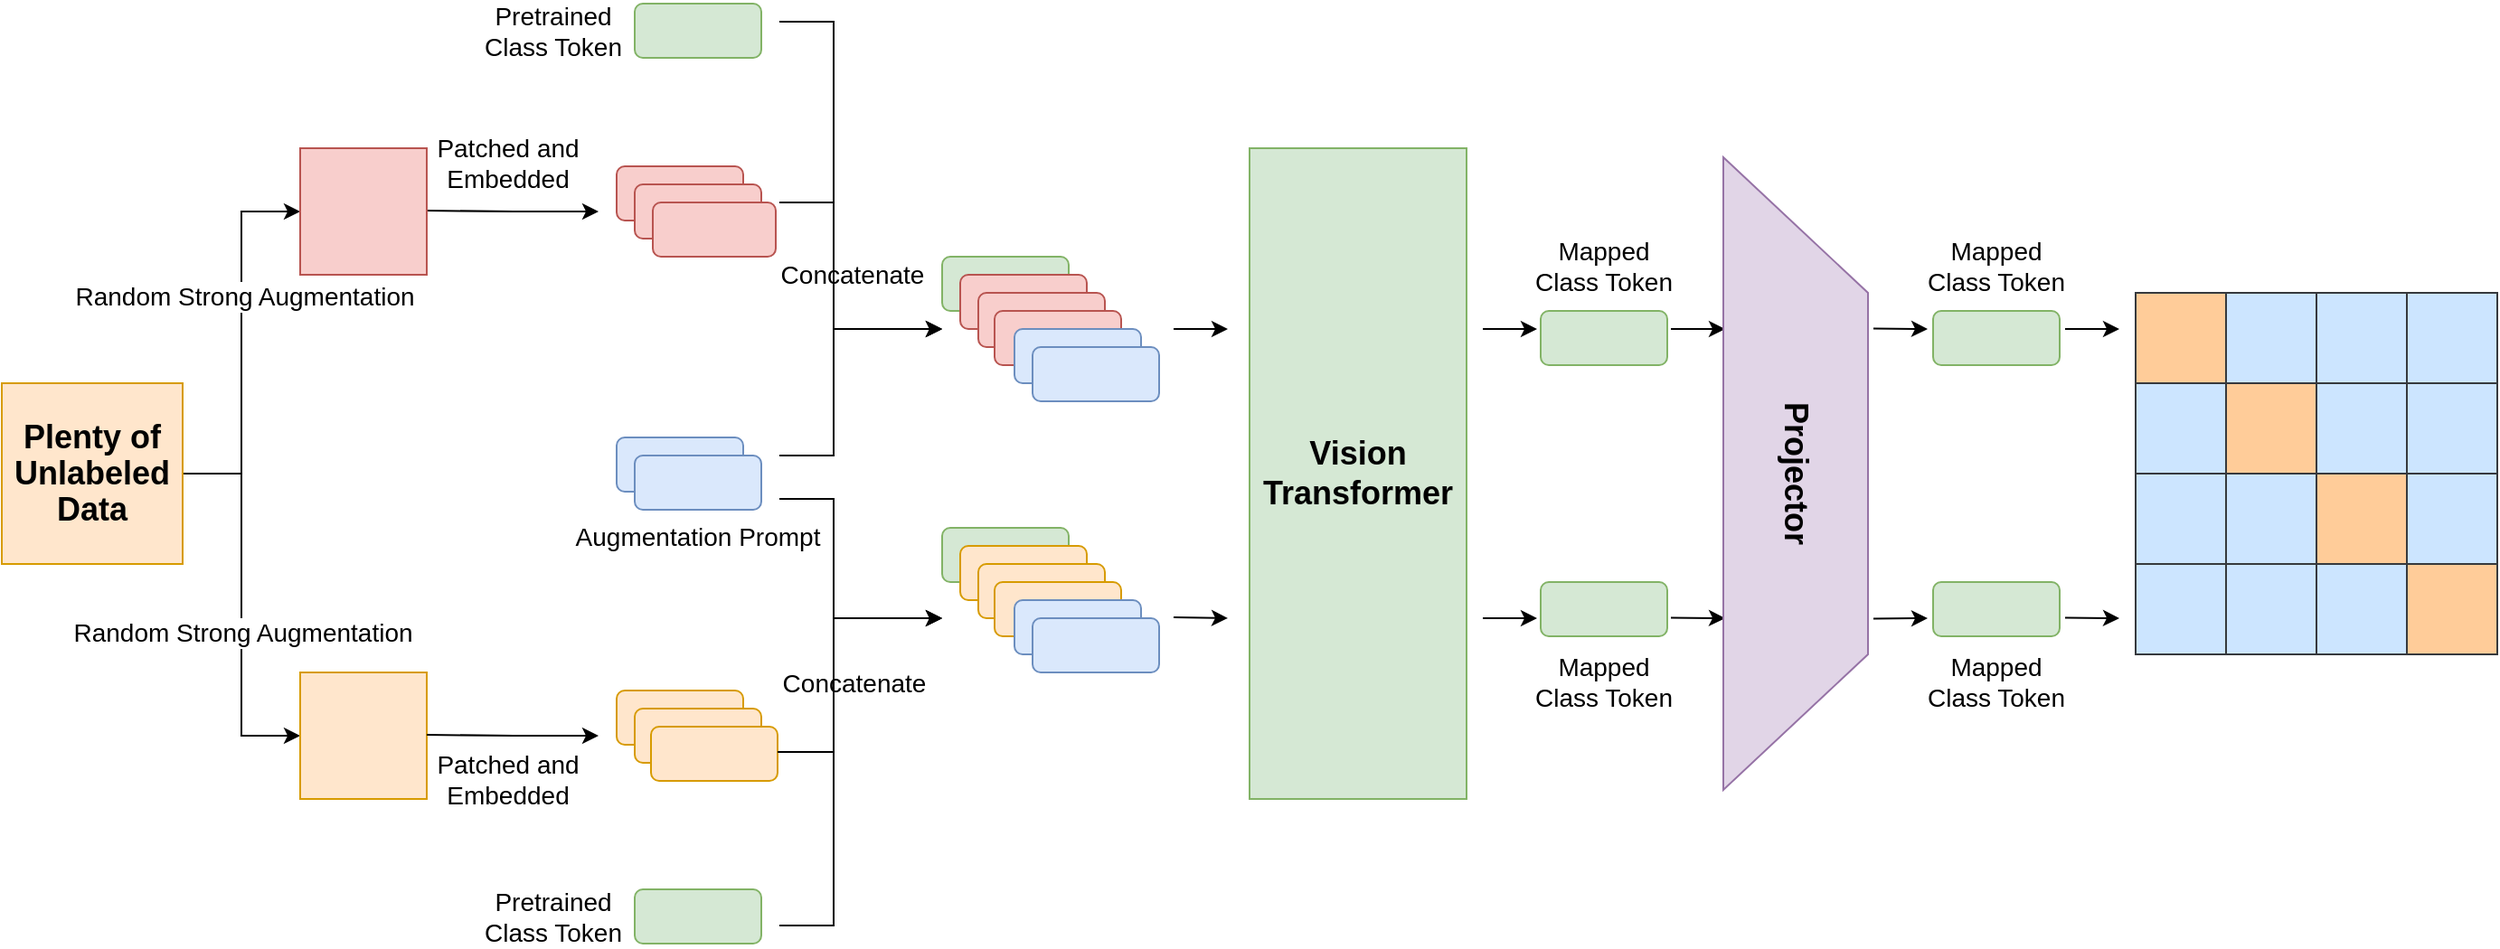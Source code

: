 <mxfile version="24.7.6">
  <diagram name="第 1 页" id="hbjMxxCAED7JAQasoX7D">
    <mxGraphModel dx="1011" dy="664" grid="1" gridSize="10" guides="1" tooltips="1" connect="1" arrows="1" fold="1" page="1" pageScale="1" pageWidth="827" pageHeight="1169" math="0" shadow="0">
      <root>
        <mxCell id="0" />
        <mxCell id="1" parent="0" />
        <mxCell id="-JA800IVU4irEzKhAgy7-30" value="&lt;font face=&quot;Helvetica&quot; style=&quot;font-size: 14px;&quot;&gt;Augmentation Prompt&lt;/font&gt;" style="text;html=1;align=center;verticalAlign=middle;whiteSpace=wrap;rounded=0;" vertex="1" parent="1">
          <mxGeometry x="275" y="320" width="240" height="30" as="geometry" />
        </mxCell>
        <mxCell id="-JA800IVU4irEzKhAgy7-36" value="&lt;font style=&quot;font-size: 18px;&quot;&gt;&lt;b&gt;Vision Transformer&lt;/b&gt;&lt;/font&gt;" style="rounded=0;whiteSpace=wrap;html=1;fillColor=#d5e8d4;strokeColor=#82b366;" vertex="1" parent="1">
          <mxGeometry x="700" y="120" width="120" height="360" as="geometry" />
        </mxCell>
        <mxCell id="-JA800IVU4irEzKhAgy7-44" style="edgeStyle=orthogonalEdgeStyle;rounded=0;orthogonalLoop=1;jettySize=auto;html=1;exitX=1;exitY=0.5;exitDx=0;exitDy=0;entryX=0;entryY=0.5;entryDx=0;entryDy=0;" edge="1" parent="1" source="-JA800IVU4irEzKhAgy7-37" target="-JA800IVU4irEzKhAgy7-40">
          <mxGeometry relative="1" as="geometry" />
        </mxCell>
        <mxCell id="-JA800IVU4irEzKhAgy7-46" value="&lt;font style=&quot;font-size: 14px;&quot;&gt;Random Strong Augmentation&lt;/font&gt;" style="edgeLabel;html=1;align=center;verticalAlign=middle;resizable=0;points=[];" vertex="1" connectable="0" parent="-JA800IVU4irEzKhAgy7-44">
          <mxGeometry x="0.245" relative="1" as="geometry">
            <mxPoint x="1" as="offset" />
          </mxGeometry>
        </mxCell>
        <mxCell id="-JA800IVU4irEzKhAgy7-45" style="edgeStyle=orthogonalEdgeStyle;rounded=0;orthogonalLoop=1;jettySize=auto;html=1;exitX=1;exitY=0.5;exitDx=0;exitDy=0;entryX=0;entryY=0.5;entryDx=0;entryDy=0;" edge="1" parent="1" source="-JA800IVU4irEzKhAgy7-37" target="-JA800IVU4irEzKhAgy7-39">
          <mxGeometry relative="1" as="geometry" />
        </mxCell>
        <mxCell id="-JA800IVU4irEzKhAgy7-47" value="&lt;font style=&quot;font-size: 14px;&quot;&gt;Random Strong Augmentation&lt;/font&gt;" style="edgeLabel;html=1;align=center;verticalAlign=middle;resizable=0;points=[];" vertex="1" connectable="0" parent="-JA800IVU4irEzKhAgy7-45">
          <mxGeometry x="-0.073" relative="1" as="geometry">
            <mxPoint y="23" as="offset" />
          </mxGeometry>
        </mxCell>
        <mxCell id="-JA800IVU4irEzKhAgy7-37" value="&lt;p style=&quot;line-height: 150%;&quot;&gt;&lt;font style=&quot;font-size: 18px;&quot;&gt;&lt;b&gt;Plenty of Unlabeled Data&lt;/b&gt;&lt;/font&gt;&lt;/p&gt;" style="whiteSpace=wrap;html=1;aspect=fixed;fillColor=#ffe6cc;strokeColor=#d79b00;flipV=0;" vertex="1" parent="1">
          <mxGeometry x="10" y="250" width="100" height="100" as="geometry" />
        </mxCell>
        <mxCell id="-JA800IVU4irEzKhAgy7-39" value="" style="whiteSpace=wrap;html=1;aspect=fixed;fillColor=#ffe6cc;strokeColor=#d79b00;flipV=0;" vertex="1" parent="1">
          <mxGeometry x="175" y="410" width="70" height="70" as="geometry" />
        </mxCell>
        <mxCell id="-JA800IVU4irEzKhAgy7-51" style="edgeStyle=orthogonalEdgeStyle;rounded=0;orthogonalLoop=1;jettySize=auto;html=1;exitX=1;exitY=0.5;exitDx=0;exitDy=0;" edge="1" parent="1">
          <mxGeometry relative="1" as="geometry">
            <mxPoint x="340" y="155" as="targetPoint" />
            <mxPoint x="245" y="154.5" as="sourcePoint" />
          </mxGeometry>
        </mxCell>
        <mxCell id="-JA800IVU4irEzKhAgy7-40" value="" style="whiteSpace=wrap;html=1;aspect=fixed;fillColor=#f8cecc;strokeColor=#b85450;flipV=0;" vertex="1" parent="1">
          <mxGeometry x="175" y="120" width="70" height="70" as="geometry" />
        </mxCell>
        <mxCell id="-JA800IVU4irEzKhAgy7-53" value="&lt;font style=&quot;font-size: 14px;&quot;&gt;Patched and Embedded&lt;/font&gt;" style="text;html=1;align=center;verticalAlign=middle;whiteSpace=wrap;rounded=0;" vertex="1" parent="1">
          <mxGeometry x="245" y="113" width="90" height="30" as="geometry" />
        </mxCell>
        <mxCell id="-JA800IVU4irEzKhAgy7-54" style="edgeStyle=orthogonalEdgeStyle;rounded=0;orthogonalLoop=1;jettySize=auto;html=1;exitX=1;exitY=0.5;exitDx=0;exitDy=0;" edge="1" parent="1">
          <mxGeometry relative="1" as="geometry">
            <mxPoint x="340" y="445" as="targetPoint" />
            <mxPoint x="245" y="444.5" as="sourcePoint" />
          </mxGeometry>
        </mxCell>
        <mxCell id="-JA800IVU4irEzKhAgy7-58" value="&lt;font style=&quot;font-size: 14px;&quot;&gt;Patched and Embedded&lt;/font&gt;" style="text;html=1;align=center;verticalAlign=middle;whiteSpace=wrap;rounded=0;" vertex="1" parent="1">
          <mxGeometry x="245" y="454" width="90" height="30" as="geometry" />
        </mxCell>
        <mxCell id="-JA800IVU4irEzKhAgy7-61" value="" style="group" vertex="1" connectable="0" parent="1">
          <mxGeometry x="350" y="130" width="89" height="50" as="geometry" />
        </mxCell>
        <mxCell id="-JA800IVU4irEzKhAgy7-48" value="" style="rounded=1;whiteSpace=wrap;html=1;fillColor=#f8cecc;strokeColor=#b85450;" vertex="1" parent="-JA800IVU4irEzKhAgy7-61">
          <mxGeometry width="70" height="30" as="geometry" />
        </mxCell>
        <mxCell id="-JA800IVU4irEzKhAgy7-49" value="" style="rounded=1;whiteSpace=wrap;html=1;fillColor=#f8cecc;strokeColor=#b85450;" vertex="1" parent="-JA800IVU4irEzKhAgy7-61">
          <mxGeometry x="10" y="10" width="70" height="30" as="geometry" />
        </mxCell>
        <mxCell id="-JA800IVU4irEzKhAgy7-50" value="" style="rounded=1;whiteSpace=wrap;html=1;fillColor=#f8cecc;strokeColor=#b85450;" vertex="1" parent="-JA800IVU4irEzKhAgy7-61">
          <mxGeometry x="20" y="20" width="68" height="30" as="geometry" />
        </mxCell>
        <mxCell id="-JA800IVU4irEzKhAgy7-62" value="" style="group" vertex="1" connectable="0" parent="1">
          <mxGeometry x="350" y="280" width="90" height="50" as="geometry" />
        </mxCell>
        <mxCell id="-JA800IVU4irEzKhAgy7-35" value="" style="rounded=1;whiteSpace=wrap;html=1;fillColor=#dae8fc;strokeColor=#6c8ebf;" vertex="1" parent="-JA800IVU4irEzKhAgy7-62">
          <mxGeometry width="70" height="30" as="geometry" />
        </mxCell>
        <mxCell id="-JA800IVU4irEzKhAgy7-59" value="" style="rounded=1;whiteSpace=wrap;html=1;fillColor=#dae8fc;strokeColor=#6c8ebf;" vertex="1" parent="-JA800IVU4irEzKhAgy7-62">
          <mxGeometry x="10" y="10" width="70" height="30" as="geometry" />
        </mxCell>
        <mxCell id="-JA800IVU4irEzKhAgy7-63" value="" style="group" vertex="1" connectable="0" parent="1">
          <mxGeometry x="350" y="420" width="89" height="50" as="geometry" />
        </mxCell>
        <mxCell id="-JA800IVU4irEzKhAgy7-55" value="" style="rounded=1;whiteSpace=wrap;html=1;fillColor=#ffe6cc;strokeColor=#d79b00;" vertex="1" parent="-JA800IVU4irEzKhAgy7-63">
          <mxGeometry width="70" height="30" as="geometry" />
        </mxCell>
        <mxCell id="-JA800IVU4irEzKhAgy7-56" value="" style="rounded=1;whiteSpace=wrap;html=1;fillColor=#ffe6cc;strokeColor=#d79b00;" vertex="1" parent="-JA800IVU4irEzKhAgy7-63">
          <mxGeometry x="10" y="10" width="70" height="30" as="geometry" />
        </mxCell>
        <mxCell id="-JA800IVU4irEzKhAgy7-57" value="" style="rounded=1;whiteSpace=wrap;html=1;fillColor=#ffe6cc;strokeColor=#d79b00;" vertex="1" parent="-JA800IVU4irEzKhAgy7-63">
          <mxGeometry x="19" y="20" width="70" height="30" as="geometry" />
        </mxCell>
        <mxCell id="-JA800IVU4irEzKhAgy7-73" style="edgeStyle=orthogonalEdgeStyle;rounded=0;orthogonalLoop=1;jettySize=auto;html=1;exitX=0.5;exitY=1;exitDx=0;exitDy=0;" edge="1" parent="1" source="-JA800IVU4irEzKhAgy7-30" target="-JA800IVU4irEzKhAgy7-30">
          <mxGeometry relative="1" as="geometry" />
        </mxCell>
        <mxCell id="-JA800IVU4irEzKhAgy7-77" value="" style="group" vertex="1" connectable="0" parent="1">
          <mxGeometry x="540" y="340" width="120" height="80" as="geometry" />
        </mxCell>
        <mxCell id="-JA800IVU4irEzKhAgy7-69" value="" style="group" vertex="1" connectable="0" parent="-JA800IVU4irEzKhAgy7-77">
          <mxGeometry width="89" height="50" as="geometry" />
        </mxCell>
        <mxCell id="-JA800IVU4irEzKhAgy7-109" value="" style="rounded=1;whiteSpace=wrap;html=1;fillColor=#d5e8d4;strokeColor=#82b366;" vertex="1" parent="-JA800IVU4irEzKhAgy7-69">
          <mxGeometry x="-10" y="-10" width="70" height="30" as="geometry" />
        </mxCell>
        <mxCell id="-JA800IVU4irEzKhAgy7-70" value="" style="rounded=1;whiteSpace=wrap;html=1;fillColor=#ffe6cc;strokeColor=#d79b00;" vertex="1" parent="-JA800IVU4irEzKhAgy7-69">
          <mxGeometry width="70" height="30" as="geometry" />
        </mxCell>
        <mxCell id="-JA800IVU4irEzKhAgy7-71" value="" style="rounded=1;whiteSpace=wrap;html=1;fillColor=#ffe6cc;strokeColor=#d79b00;" vertex="1" parent="-JA800IVU4irEzKhAgy7-69">
          <mxGeometry x="10" y="10" width="70" height="30" as="geometry" />
        </mxCell>
        <mxCell id="-JA800IVU4irEzKhAgy7-72" value="" style="rounded=1;whiteSpace=wrap;html=1;fillColor=#ffe6cc;strokeColor=#d79b00;" vertex="1" parent="-JA800IVU4irEzKhAgy7-69">
          <mxGeometry x="19" y="20" width="70" height="30" as="geometry" />
        </mxCell>
        <mxCell id="-JA800IVU4irEzKhAgy7-74" value="" style="group" vertex="1" connectable="0" parent="-JA800IVU4irEzKhAgy7-77">
          <mxGeometry x="30" y="30" width="90" height="50" as="geometry" />
        </mxCell>
        <mxCell id="-JA800IVU4irEzKhAgy7-75" value="" style="rounded=1;whiteSpace=wrap;html=1;fillColor=#dae8fc;strokeColor=#6c8ebf;" vertex="1" parent="-JA800IVU4irEzKhAgy7-74">
          <mxGeometry width="70" height="30" as="geometry" />
        </mxCell>
        <mxCell id="-JA800IVU4irEzKhAgy7-76" value="" style="rounded=1;whiteSpace=wrap;html=1;fillColor=#dae8fc;strokeColor=#6c8ebf;" vertex="1" parent="-JA800IVU4irEzKhAgy7-74">
          <mxGeometry x="10" y="10" width="70" height="30" as="geometry" />
        </mxCell>
        <mxCell id="-JA800IVU4irEzKhAgy7-78" value="" style="endArrow=classic;html=1;rounded=0;" edge="1" parent="1">
          <mxGeometry width="50" height="50" relative="1" as="geometry">
            <mxPoint x="440" y="290" as="sourcePoint" />
            <mxPoint x="530" y="220" as="targetPoint" />
            <Array as="points">
              <mxPoint x="470" y="290" />
              <mxPoint x="470" y="220" />
            </Array>
          </mxGeometry>
        </mxCell>
        <mxCell id="-JA800IVU4irEzKhAgy7-79" value="" style="endArrow=classic;html=1;rounded=0;" edge="1" parent="1">
          <mxGeometry width="50" height="50" relative="1" as="geometry">
            <mxPoint x="440" y="150" as="sourcePoint" />
            <mxPoint x="530" y="220" as="targetPoint" />
            <Array as="points">
              <mxPoint x="470" y="150" />
              <mxPoint x="470" y="220" />
            </Array>
          </mxGeometry>
        </mxCell>
        <mxCell id="-JA800IVU4irEzKhAgy7-80" value="&lt;font style=&quot;font-size: 14px;&quot;&gt;Concatenate&lt;/font&gt;" style="edgeLabel;html=1;align=center;verticalAlign=middle;resizable=0;points=[];" vertex="1" connectable="0" parent="-JA800IVU4irEzKhAgy7-79">
          <mxGeometry x="0.383" y="-2" relative="1" as="geometry">
            <mxPoint x="-1" y="-32" as="offset" />
          </mxGeometry>
        </mxCell>
        <mxCell id="-JA800IVU4irEzKhAgy7-81" value="" style="endArrow=classic;html=1;rounded=0;" edge="1" parent="1">
          <mxGeometry width="50" height="50" relative="1" as="geometry">
            <mxPoint x="439" y="454" as="sourcePoint" />
            <mxPoint x="530" y="380" as="targetPoint" />
            <Array as="points">
              <mxPoint x="470" y="454" />
              <mxPoint x="470" y="380" />
            </Array>
          </mxGeometry>
        </mxCell>
        <mxCell id="-JA800IVU4irEzKhAgy7-82" value="" style="endArrow=classic;html=1;rounded=0;" edge="1" parent="1">
          <mxGeometry width="50" height="50" relative="1" as="geometry">
            <mxPoint x="440" y="314" as="sourcePoint" />
            <mxPoint x="530" y="380" as="targetPoint" />
            <Array as="points">
              <mxPoint x="470" y="314" />
              <mxPoint x="470" y="380" />
            </Array>
          </mxGeometry>
        </mxCell>
        <mxCell id="-JA800IVU4irEzKhAgy7-83" value="&lt;font style=&quot;font-size: 14px;&quot;&gt;Concatenate&lt;/font&gt;" style="edgeLabel;html=1;align=center;verticalAlign=middle;resizable=0;points=[];" vertex="1" connectable="0" parent="-JA800IVU4irEzKhAgy7-82">
          <mxGeometry x="0.383" y="-2" relative="1" as="geometry">
            <mxPoint x="-1" y="34" as="offset" />
          </mxGeometry>
        </mxCell>
        <mxCell id="-JA800IVU4irEzKhAgy7-84" value="" style="group" vertex="1" connectable="0" parent="1">
          <mxGeometry x="540" y="190" width="120" height="80" as="geometry" />
        </mxCell>
        <mxCell id="-JA800IVU4irEzKhAgy7-85" value="" style="group" vertex="1" connectable="0" parent="-JA800IVU4irEzKhAgy7-84">
          <mxGeometry width="89" height="50" as="geometry" />
        </mxCell>
        <mxCell id="-JA800IVU4irEzKhAgy7-103" value="" style="rounded=1;whiteSpace=wrap;html=1;fillColor=#d5e8d4;strokeColor=#82b366;" vertex="1" parent="-JA800IVU4irEzKhAgy7-85">
          <mxGeometry x="-10" y="-10" width="70" height="30" as="geometry" />
        </mxCell>
        <mxCell id="-JA800IVU4irEzKhAgy7-86" value="" style="rounded=1;whiteSpace=wrap;html=1;fillColor=#f8cecc;strokeColor=#b85450;" vertex="1" parent="-JA800IVU4irEzKhAgy7-85">
          <mxGeometry width="70" height="30" as="geometry" />
        </mxCell>
        <mxCell id="-JA800IVU4irEzKhAgy7-87" value="" style="rounded=1;whiteSpace=wrap;html=1;fillColor=#f8cecc;strokeColor=#b85450;" vertex="1" parent="-JA800IVU4irEzKhAgy7-85">
          <mxGeometry x="10" y="10" width="70" height="30" as="geometry" />
        </mxCell>
        <mxCell id="-JA800IVU4irEzKhAgy7-88" value="" style="rounded=1;whiteSpace=wrap;html=1;fillColor=#f8cecc;strokeColor=#b85450;" vertex="1" parent="-JA800IVU4irEzKhAgy7-85">
          <mxGeometry x="19" y="20" width="70" height="30" as="geometry" />
        </mxCell>
        <mxCell id="-JA800IVU4irEzKhAgy7-89" value="" style="group" vertex="1" connectable="0" parent="-JA800IVU4irEzKhAgy7-84">
          <mxGeometry x="30" y="30" width="90" height="50" as="geometry" />
        </mxCell>
        <mxCell id="-JA800IVU4irEzKhAgy7-90" value="" style="rounded=1;whiteSpace=wrap;html=1;fillColor=#dae8fc;strokeColor=#6c8ebf;" vertex="1" parent="-JA800IVU4irEzKhAgy7-89">
          <mxGeometry width="70" height="30" as="geometry" />
        </mxCell>
        <mxCell id="-JA800IVU4irEzKhAgy7-91" value="" style="rounded=1;whiteSpace=wrap;html=1;fillColor=#dae8fc;strokeColor=#6c8ebf;" vertex="1" parent="-JA800IVU4irEzKhAgy7-89">
          <mxGeometry x="10" y="10" width="70" height="30" as="geometry" />
        </mxCell>
        <mxCell id="-JA800IVU4irEzKhAgy7-92" value="" style="endArrow=classic;html=1;rounded=0;" edge="1" parent="1">
          <mxGeometry width="50" height="50" relative="1" as="geometry">
            <mxPoint x="658" y="220" as="sourcePoint" />
            <mxPoint x="688" y="220" as="targetPoint" />
            <Array as="points" />
          </mxGeometry>
        </mxCell>
        <mxCell id="-JA800IVU4irEzKhAgy7-93" value="" style="endArrow=classic;html=1;rounded=0;" edge="1" parent="1">
          <mxGeometry width="50" height="50" relative="1" as="geometry">
            <mxPoint x="658" y="379.5" as="sourcePoint" />
            <mxPoint x="688" y="380" as="targetPoint" />
            <Array as="points" />
          </mxGeometry>
        </mxCell>
        <mxCell id="-JA800IVU4irEzKhAgy7-97" value="" style="rounded=1;whiteSpace=wrap;html=1;fillColor=#d5e8d4;strokeColor=#82b366;" vertex="1" parent="1">
          <mxGeometry x="360" y="40" width="70" height="30" as="geometry" />
        </mxCell>
        <mxCell id="-JA800IVU4irEzKhAgy7-98" value="&lt;font style=&quot;font-size: 14px;&quot;&gt;Pretrained Class Token&lt;/font&gt;" style="text;html=1;align=center;verticalAlign=middle;whiteSpace=wrap;rounded=0;" vertex="1" parent="1">
          <mxGeometry x="270" y="40" width="90" height="30" as="geometry" />
        </mxCell>
        <mxCell id="-JA800IVU4irEzKhAgy7-100" value="" style="endArrow=classic;html=1;rounded=0;" edge="1" parent="1">
          <mxGeometry width="50" height="50" relative="1" as="geometry">
            <mxPoint x="440" y="50" as="sourcePoint" />
            <mxPoint x="530" y="220" as="targetPoint" />
            <Array as="points">
              <mxPoint x="470" y="50" />
              <mxPoint x="470" y="220" />
            </Array>
          </mxGeometry>
        </mxCell>
        <mxCell id="-JA800IVU4irEzKhAgy7-104" value="" style="rounded=1;whiteSpace=wrap;html=1;fillColor=#d5e8d4;strokeColor=#82b366;" vertex="1" parent="1">
          <mxGeometry x="360" y="530" width="70" height="30" as="geometry" />
        </mxCell>
        <mxCell id="-JA800IVU4irEzKhAgy7-105" value="&lt;font style=&quot;font-size: 14px;&quot;&gt;Pretrained Class Token&lt;/font&gt;" style="text;html=1;align=center;verticalAlign=middle;whiteSpace=wrap;rounded=0;" vertex="1" parent="1">
          <mxGeometry x="270" y="530" width="90" height="30" as="geometry" />
        </mxCell>
        <mxCell id="-JA800IVU4irEzKhAgy7-107" value="" style="endArrow=classic;html=1;rounded=0;" edge="1" parent="1">
          <mxGeometry width="50" height="50" relative="1" as="geometry">
            <mxPoint x="440" y="550" as="sourcePoint" />
            <mxPoint x="530" y="380" as="targetPoint" />
            <Array as="points">
              <mxPoint x="470" y="550" />
              <mxPoint x="470" y="380" />
            </Array>
          </mxGeometry>
        </mxCell>
        <mxCell id="-JA800IVU4irEzKhAgy7-110" value="" style="endArrow=classic;html=1;rounded=0;" edge="1" parent="1">
          <mxGeometry width="50" height="50" relative="1" as="geometry">
            <mxPoint x="829" y="220" as="sourcePoint" />
            <mxPoint x="859" y="220" as="targetPoint" />
            <Array as="points" />
          </mxGeometry>
        </mxCell>
        <mxCell id="-JA800IVU4irEzKhAgy7-111" value="" style="endArrow=classic;html=1;rounded=0;" edge="1" parent="1">
          <mxGeometry width="50" height="50" relative="1" as="geometry">
            <mxPoint x="829" y="380" as="sourcePoint" />
            <mxPoint x="859" y="380" as="targetPoint" />
            <Array as="points" />
          </mxGeometry>
        </mxCell>
        <mxCell id="-JA800IVU4irEzKhAgy7-112" value="" style="rounded=1;whiteSpace=wrap;html=1;fillColor=#d5e8d4;strokeColor=#82b366;" vertex="1" parent="1">
          <mxGeometry x="861" y="210" width="70" height="30" as="geometry" />
        </mxCell>
        <mxCell id="-JA800IVU4irEzKhAgy7-113" value="" style="rounded=1;whiteSpace=wrap;html=1;fillColor=#d5e8d4;strokeColor=#82b366;" vertex="1" parent="1">
          <mxGeometry x="861" y="360" width="70" height="30" as="geometry" />
        </mxCell>
        <mxCell id="-JA800IVU4irEzKhAgy7-114" value="&lt;font style=&quot;font-size: 14px;&quot;&gt;M&lt;span style=&quot;color: rgba(0, 0, 0, 0); font-family: monospace; font-size: 0px; text-align: start; text-wrap: nowrap;&quot;&gt;%3CmxGraphModel%3E%3Croot%3E%3CmxCell%20id%3D%220%22%2F%3E%3CmxCell%20id%3D%221%22%20parent%3D%220%22%2F%3E%3CmxCell%20id%3D%222%22%20value%3D%22%26lt%3Bfont%20style%3D%26quot%3Bfont-size%3A%2014px%3B%26quot%3B%26gt%3BPretrained%20Class%20Token%26lt%3B%2Ffont%26gt%3B%22%20style%3D%22text%3Bhtml%3D1%3Balign%3Dcenter%3BverticalAlign%3Dmiddle%3BwhiteSpace%3Dwrap%3Brounded%3D0%3B%22%20vertex%3D%221%22%20parent%3D%221%22%3E%3CmxGeometry%20x%3D%22270%22%20y%3D%2240%22%20width%3D%2290%22%20height%3D%2230%22%20as%3D%22geometry%22%2F%3E%3C%2FmxCell%3E%3C%2Froot%3E%3C%2FmxGraphModel%3E&lt;/span&gt;apped Class Token&lt;/font&gt;" style="text;html=1;align=center;verticalAlign=middle;whiteSpace=wrap;rounded=0;" vertex="1" parent="1">
          <mxGeometry x="851" y="170" width="90" height="30" as="geometry" />
        </mxCell>
        <mxCell id="-JA800IVU4irEzKhAgy7-115" value="&lt;font style=&quot;font-size: 14px;&quot;&gt;M&lt;span style=&quot;color: rgba(0, 0, 0, 0); font-family: monospace; font-size: 0px; text-align: start; text-wrap: nowrap;&quot;&gt;%3CmxGraphModel%3E%3Croot%3E%3CmxCell%20id%3D%220%22%2F%3E%3CmxCell%20id%3D%221%22%20parent%3D%220%22%2F%3E%3CmxCell%20id%3D%222%22%20value%3D%22%26lt%3Bfont%20style%3D%26quot%3Bfont-size%3A%2014px%3B%26quot%3B%26gt%3BPretrained%20Class%20Token%26lt%3B%2Ffont%26gt%3B%22%20style%3D%22text%3Bhtml%3D1%3Balign%3Dcenter%3BverticalAlign%3Dmiddle%3BwhiteSpace%3Dwrap%3Brounded%3D0%3B%22%20vertex%3D%221%22%20parent%3D%221%22%3E%3CmxGeometry%20x%3D%22270%22%20y%3D%2240%22%20width%3D%2290%22%20height%3D%2230%22%20as%3D%22geometry%22%2F%3E%3C%2FmxCell%3E%3C%2Froot%3E%3C%2FmxGraphModel%3E&lt;/span&gt;apped Class Token&lt;/font&gt;" style="text;html=1;align=center;verticalAlign=middle;whiteSpace=wrap;rounded=0;" vertex="1" parent="1">
          <mxGeometry x="851" y="400" width="90" height="30" as="geometry" />
        </mxCell>
        <mxCell id="-JA800IVU4irEzKhAgy7-118" value="" style="endArrow=classic;html=1;rounded=0;" edge="1" parent="1">
          <mxGeometry width="50" height="50" relative="1" as="geometry">
            <mxPoint x="933" y="220" as="sourcePoint" />
            <mxPoint x="963" y="220" as="targetPoint" />
            <Array as="points" />
          </mxGeometry>
        </mxCell>
        <mxCell id="-JA800IVU4irEzKhAgy7-119" value="" style="endArrow=classic;html=1;rounded=0;" edge="1" parent="1">
          <mxGeometry width="50" height="50" relative="1" as="geometry">
            <mxPoint x="933" y="379.75" as="sourcePoint" />
            <mxPoint x="963" y="380" as="targetPoint" />
            <Array as="points" />
          </mxGeometry>
        </mxCell>
        <mxCell id="-JA800IVU4irEzKhAgy7-120" value="&lt;font size=&quot;1&quot; style=&quot;&quot;&gt;&lt;b style=&quot;font-size: 18px;&quot;&gt;Projector&lt;/b&gt;&lt;/font&gt;" style="shape=trapezoid;perimeter=trapezoidPerimeter;whiteSpace=wrap;html=1;fixedSize=1;rotation=90;size=75;fillColor=#e1d5e7;strokeColor=#9673a6;" vertex="1" parent="1">
          <mxGeometry x="827" y="260" width="350" height="80" as="geometry" />
        </mxCell>
        <mxCell id="-JA800IVU4irEzKhAgy7-121" value="" style="endArrow=classic;html=1;rounded=0;" edge="1" parent="1">
          <mxGeometry width="50" height="50" relative="1" as="geometry">
            <mxPoint x="1045" y="219.75" as="sourcePoint" />
            <mxPoint x="1075" y="220" as="targetPoint" />
            <Array as="points" />
          </mxGeometry>
        </mxCell>
        <mxCell id="-JA800IVU4irEzKhAgy7-122" value="" style="endArrow=classic;html=1;rounded=0;" edge="1" parent="1">
          <mxGeometry width="50" height="50" relative="1" as="geometry">
            <mxPoint x="1045" y="380.25" as="sourcePoint" />
            <mxPoint x="1075" y="380" as="targetPoint" />
            <Array as="points" />
          </mxGeometry>
        </mxCell>
        <mxCell id="-JA800IVU4irEzKhAgy7-123" value="" style="rounded=1;whiteSpace=wrap;html=1;fillColor=#d5e8d4;strokeColor=#82b366;" vertex="1" parent="1">
          <mxGeometry x="1078" y="210" width="70" height="30" as="geometry" />
        </mxCell>
        <mxCell id="-JA800IVU4irEzKhAgy7-124" value="" style="rounded=1;whiteSpace=wrap;html=1;fillColor=#d5e8d4;strokeColor=#82b366;" vertex="1" parent="1">
          <mxGeometry x="1078" y="360" width="70" height="30" as="geometry" />
        </mxCell>
        <mxCell id="-JA800IVU4irEzKhAgy7-125" value="&lt;font style=&quot;font-size: 14px;&quot;&gt;M&lt;span style=&quot;color: rgba(0, 0, 0, 0); font-family: monospace; font-size: 0px; text-align: start; text-wrap: nowrap;&quot;&gt;%3CmxGraphModel%3E%3Croot%3E%3CmxCell%20id%3D%220%22%2F%3E%3CmxCell%20id%3D%221%22%20parent%3D%220%22%2F%3E%3CmxCell%20id%3D%222%22%20value%3D%22%26lt%3Bfont%20style%3D%26quot%3Bfont-size%3A%2014px%3B%26quot%3B%26gt%3BPretrained%20Class%20Token%26lt%3B%2Ffont%26gt%3B%22%20style%3D%22text%3Bhtml%3D1%3Balign%3Dcenter%3BverticalAlign%3Dmiddle%3BwhiteSpace%3Dwrap%3Brounded%3D0%3B%22%20vertex%3D%221%22%20parent%3D%221%22%3E%3CmxGeometry%20x%3D%22270%22%20y%3D%2240%22%20width%3D%2290%22%20height%3D%2230%22%20as%3D%22geometry%22%2F%3E%3C%2FmxCell%3E%3C%2Froot%3E%3C%2FmxGraphModel%3E&lt;/span&gt;apped Class Token&lt;/font&gt;" style="text;html=1;align=center;verticalAlign=middle;whiteSpace=wrap;rounded=0;" vertex="1" parent="1">
          <mxGeometry x="1068" y="170" width="90" height="30" as="geometry" />
        </mxCell>
        <mxCell id="-JA800IVU4irEzKhAgy7-126" value="&lt;font style=&quot;font-size: 14px;&quot;&gt;M&lt;span style=&quot;color: rgba(0, 0, 0, 0); font-family: monospace; font-size: 0px; text-align: start; text-wrap: nowrap;&quot;&gt;%3CmxGraphModel%3E%3Croot%3E%3CmxCell%20id%3D%220%22%2F%3E%3CmxCell%20id%3D%221%22%20parent%3D%220%22%2F%3E%3CmxCell%20id%3D%222%22%20value%3D%22%26lt%3Bfont%20style%3D%26quot%3Bfont-size%3A%2014px%3B%26quot%3B%26gt%3BPretrained%20Class%20Token%26lt%3B%2Ffont%26gt%3B%22%20style%3D%22text%3Bhtml%3D1%3Balign%3Dcenter%3BverticalAlign%3Dmiddle%3BwhiteSpace%3Dwrap%3Brounded%3D0%3B%22%20vertex%3D%221%22%20parent%3D%221%22%3E%3CmxGeometry%20x%3D%22270%22%20y%3D%2240%22%20width%3D%2290%22%20height%3D%2230%22%20as%3D%22geometry%22%2F%3E%3C%2FmxCell%3E%3C%2Froot%3E%3C%2FmxGraphModel%3E&lt;/span&gt;apped Class Token&lt;/font&gt;" style="text;html=1;align=center;verticalAlign=middle;whiteSpace=wrap;rounded=0;" vertex="1" parent="1">
          <mxGeometry x="1068" y="400" width="90" height="30" as="geometry" />
        </mxCell>
        <mxCell id="-JA800IVU4irEzKhAgy7-127" value="" style="endArrow=classic;html=1;rounded=0;" edge="1" parent="1">
          <mxGeometry width="50" height="50" relative="1" as="geometry">
            <mxPoint x="1151" y="220" as="sourcePoint" />
            <mxPoint x="1181" y="220" as="targetPoint" />
            <Array as="points" />
          </mxGeometry>
        </mxCell>
        <mxCell id="-JA800IVU4irEzKhAgy7-128" value="" style="endArrow=classic;html=1;rounded=0;" edge="1" parent="1">
          <mxGeometry width="50" height="50" relative="1" as="geometry">
            <mxPoint x="1151" y="379.75" as="sourcePoint" />
            <mxPoint x="1181" y="380" as="targetPoint" />
            <Array as="points" />
          </mxGeometry>
        </mxCell>
        <mxCell id="-JA800IVU4irEzKhAgy7-155" value="" style="whiteSpace=wrap;html=1;aspect=fixed;fillColor=#ffcc99;strokeColor=#36393d;" vertex="1" parent="1">
          <mxGeometry x="1190" y="200" width="50" height="50" as="geometry" />
        </mxCell>
        <mxCell id="-JA800IVU4irEzKhAgy7-156" value="" style="whiteSpace=wrap;html=1;aspect=fixed;fillColor=#cce5ff;strokeColor=#36393d;" vertex="1" parent="1">
          <mxGeometry x="1240" y="200" width="50" height="50" as="geometry" />
        </mxCell>
        <mxCell id="-JA800IVU4irEzKhAgy7-157" value="" style="whiteSpace=wrap;html=1;aspect=fixed;fillColor=#cce5ff;strokeColor=#36393d;" vertex="1" parent="1">
          <mxGeometry x="1290" y="200" width="50" height="50" as="geometry" />
        </mxCell>
        <mxCell id="-JA800IVU4irEzKhAgy7-160" value="" style="whiteSpace=wrap;html=1;aspect=fixed;fillColor=#cce5ff;strokeColor=#36393d;" vertex="1" parent="1">
          <mxGeometry x="1340" y="200" width="50" height="50" as="geometry" />
        </mxCell>
        <mxCell id="-JA800IVU4irEzKhAgy7-162" value="" style="whiteSpace=wrap;html=1;aspect=fixed;fillColor=#cce5ff;strokeColor=#36393d;" vertex="1" parent="1">
          <mxGeometry x="1190" y="250" width="50" height="50" as="geometry" />
        </mxCell>
        <mxCell id="-JA800IVU4irEzKhAgy7-163" value="" style="whiteSpace=wrap;html=1;aspect=fixed;fillColor=#ffcc99;strokeColor=#36393d;" vertex="1" parent="1">
          <mxGeometry x="1240" y="250" width="50" height="50" as="geometry" />
        </mxCell>
        <mxCell id="-JA800IVU4irEzKhAgy7-164" value="" style="whiteSpace=wrap;html=1;aspect=fixed;fillColor=#cce5ff;strokeColor=#36393d;" vertex="1" parent="1">
          <mxGeometry x="1290" y="250" width="50" height="50" as="geometry" />
        </mxCell>
        <mxCell id="-JA800IVU4irEzKhAgy7-165" value="" style="whiteSpace=wrap;html=1;aspect=fixed;fillColor=#cce5ff;strokeColor=#36393d;" vertex="1" parent="1">
          <mxGeometry x="1340" y="250" width="50" height="50" as="geometry" />
        </mxCell>
        <mxCell id="-JA800IVU4irEzKhAgy7-166" value="" style="whiteSpace=wrap;html=1;aspect=fixed;fillColor=#cce5ff;strokeColor=#36393d;" vertex="1" parent="1">
          <mxGeometry x="1190" y="300" width="50" height="50" as="geometry" />
        </mxCell>
        <mxCell id="-JA800IVU4irEzKhAgy7-167" value="" style="whiteSpace=wrap;html=1;aspect=fixed;fillColor=#cce5ff;strokeColor=#36393d;" vertex="1" parent="1">
          <mxGeometry x="1240" y="300" width="50" height="50" as="geometry" />
        </mxCell>
        <mxCell id="-JA800IVU4irEzKhAgy7-168" value="" style="whiteSpace=wrap;html=1;aspect=fixed;fillColor=#ffcc99;strokeColor=#36393d;" vertex="1" parent="1">
          <mxGeometry x="1290" y="300" width="50" height="50" as="geometry" />
        </mxCell>
        <mxCell id="-JA800IVU4irEzKhAgy7-169" value="" style="whiteSpace=wrap;html=1;aspect=fixed;fillColor=#cce5ff;strokeColor=#36393d;" vertex="1" parent="1">
          <mxGeometry x="1340" y="300" width="50" height="50" as="geometry" />
        </mxCell>
        <mxCell id="-JA800IVU4irEzKhAgy7-170" value="" style="whiteSpace=wrap;html=1;aspect=fixed;fillColor=#cce5ff;strokeColor=#36393d;" vertex="1" parent="1">
          <mxGeometry x="1190" y="350" width="50" height="50" as="geometry" />
        </mxCell>
        <mxCell id="-JA800IVU4irEzKhAgy7-171" value="" style="whiteSpace=wrap;html=1;aspect=fixed;fillColor=#cce5ff;strokeColor=#36393d;" vertex="1" parent="1">
          <mxGeometry x="1240" y="350" width="50" height="50" as="geometry" />
        </mxCell>
        <mxCell id="-JA800IVU4irEzKhAgy7-172" value="" style="whiteSpace=wrap;html=1;aspect=fixed;fillColor=#cce5ff;strokeColor=#36393d;" vertex="1" parent="1">
          <mxGeometry x="1290" y="350" width="50" height="50" as="geometry" />
        </mxCell>
        <mxCell id="-JA800IVU4irEzKhAgy7-173" value="" style="whiteSpace=wrap;html=1;aspect=fixed;fillColor=#ffcc99;strokeColor=#36393d;" vertex="1" parent="1">
          <mxGeometry x="1340" y="350" width="50" height="50" as="geometry" />
        </mxCell>
      </root>
    </mxGraphModel>
  </diagram>
</mxfile>

